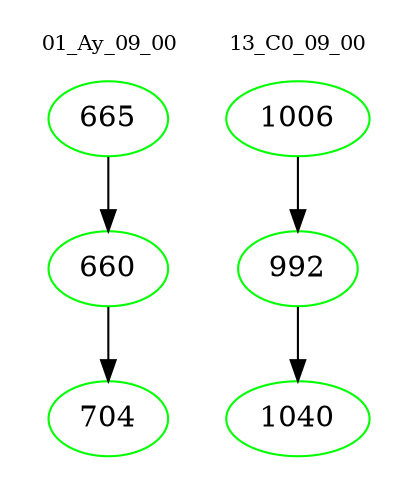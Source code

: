 digraph{
subgraph cluster_0 {
color = white
label = "01_Ay_09_00";
fontsize=10;
T0_665 [label="665", color="green"]
T0_665 -> T0_660 [color="black"]
T0_660 [label="660", color="green"]
T0_660 -> T0_704 [color="black"]
T0_704 [label="704", color="green"]
}
subgraph cluster_1 {
color = white
label = "13_C0_09_00";
fontsize=10;
T1_1006 [label="1006", color="green"]
T1_1006 -> T1_992 [color="black"]
T1_992 [label="992", color="green"]
T1_992 -> T1_1040 [color="black"]
T1_1040 [label="1040", color="green"]
}
}
